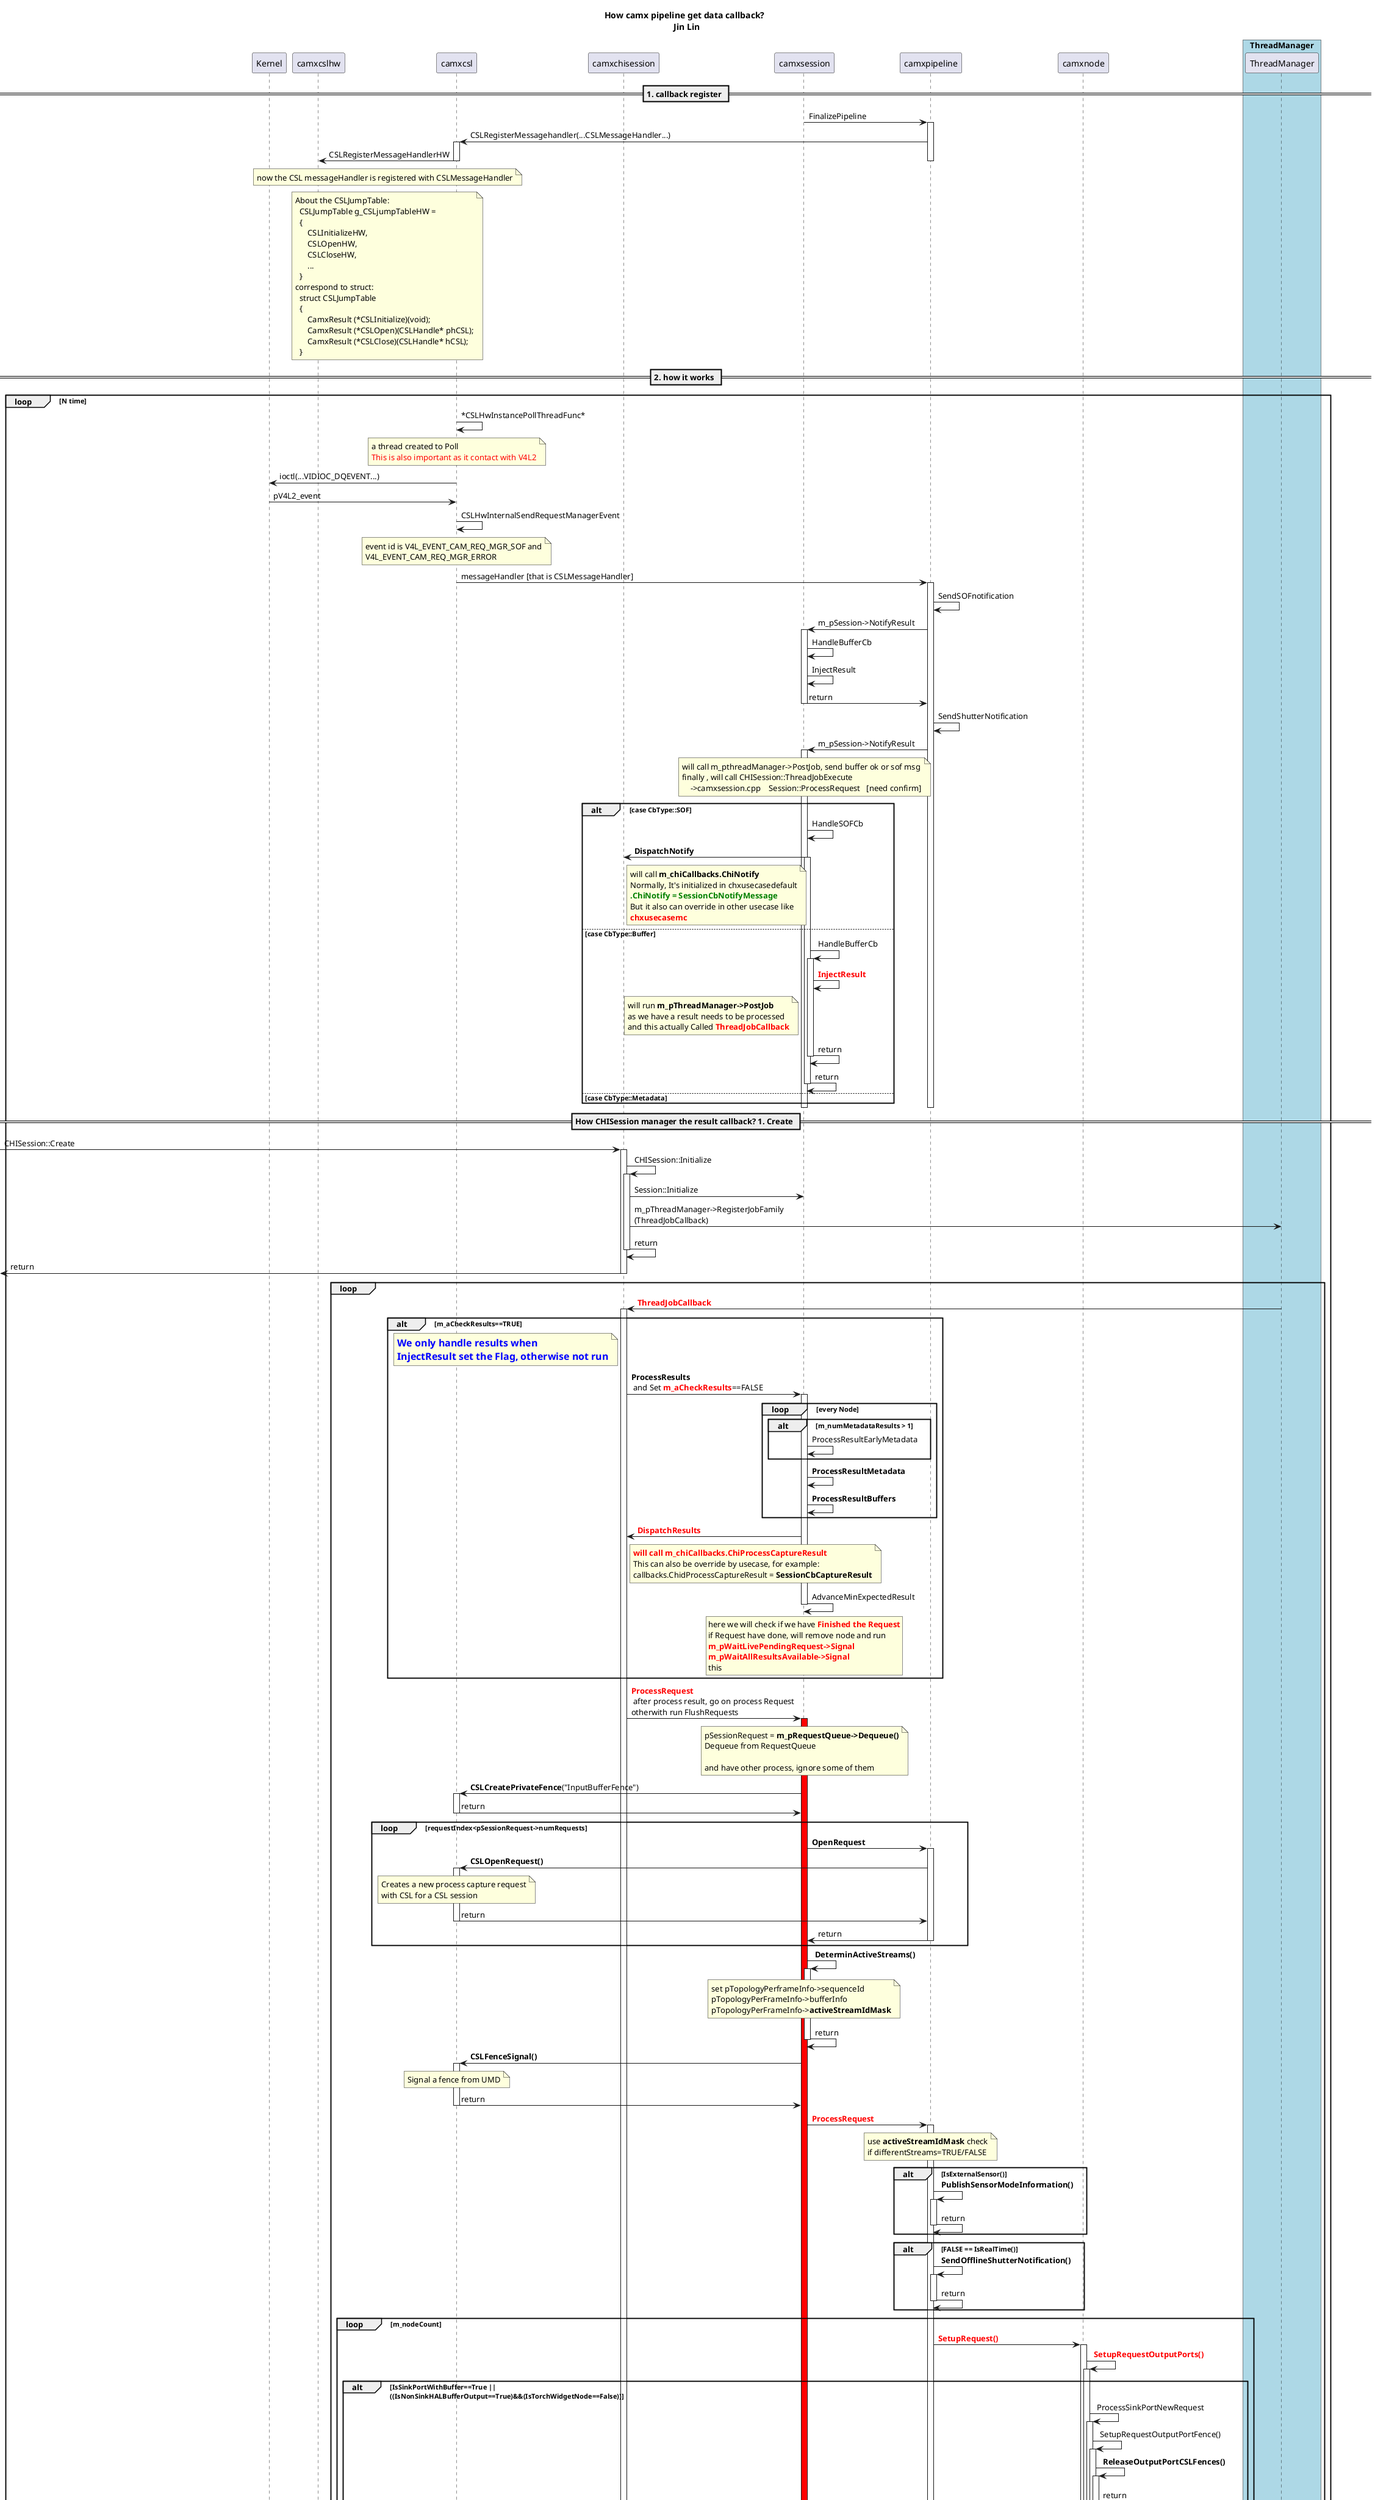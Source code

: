@startuml
title How camx pipeline get data callback? \n Jin Lin
participant Kernel
participant camxcslhw
participant camxcsl

participant camxchisession
participant camxsession
participant camxpipeline
participant camxnode


box "ThreadManager" #LightBlue
participant ThreadManager
end box

== 1. callback register ==
camxsession->camxpipeline: FinalizePipeline
activate camxpipeline
  camxpipeline->camxcsl: CSLRegisterMessagehandler(...CSLMessageHandler...)
  activate camxcsl
    camxcsl->camxcslhw: CSLRegisterMessageHandlerHW
    note over camxcslhw,camxcsl
      now the CSL messageHandler is registered with CSLMessageHandler
    end note
  deactivate camxcsl
deactivate camxpipeline

note over camxcslhw, camxcsl
  About the CSLJumpTable:
    CSLJumpTable g_CSLjumpTableHW =
    {
        CSLInitializeHW,
        CSLOpenHW,
        CSLCloseHW,
        ...
    }
  correspond to struct:
    struct CSLJumpTable
    {
        CamxResult (*CSLInitialize)(void);
        CamxResult (*CSLOpen)(CSLHandle* phCSL);
        CamxResult (*CSLClose)(CSLHandle* hCSL);
    }
end note



==2. how it works ==
loop N time
  camxcsl->camxcsl: *CSLHwInstancePollThreadFunc*
  note over camxcsl
    a thread created to Poll
    <color:red>This is also important as it contact with V4L2</color>
  end note
  camxcsl->Kernel: ioctl(...VIDIOC_DQEVENT...)
  Kernel->camxcsl: pV4L2_event
  camxcsl->camxcsl: CSLHwInternalSendRequestManagerEvent
  note over camxcsl
    event id is V4L_EVENT_CAM_REQ_MGR_SOF and
    V4L_EVENT_CAM_REQ_MGR_ERROR
  end note
  camxcsl->camxpipeline: messageHandler [that is CSLMessageHandler]
  activate camxpipeline
    camxpipeline->camxpipeline:SendSOFnotification
    camxpipeline->camxsession: m_pSession->NotifyResult
      activate camxsession
        camxsession->camxsession: HandleBufferCb
        camxsession->camxsession: InjectResult
        camxsession->camxpipeline: return
      deactivate camxsession
    camxpipeline->camxpipeline:SendShutterNotification
    camxpipeline->camxsession: m_pSession->NotifyResult
    note over camxsession
      will call m_pthreadManager->PostJob, send buffer ok or sof msg
      finally , will call CHISession::ThreadJobExecute
          ->camxsession.cpp    Session::ProcessRequest   [need confirm]
    end note
    activate camxsession
      alt case CbType::SOF
        camxsession->camxsession: HandleSOFCb

        camxsession->camxchisession: **DispatchNotify**
        note right camxchisession
          will call **m_chiCallbacks.ChiNotify**
          Normally, It's initialized in chxusecasedefault
          <color:green>**.ChiNotify = SessionCbNotifyMessage**
          But it also can override in other usecase like
          <color:red>**chxusecasemc**
        end note

      else case CbType::Buffer
        activate camxsession
          camxsession->camxsession: HandleBufferCb
          activate camxsession
            camxsession->camxsession: <color:red>**InjectResult**</color>
            note left camxsession
              will run **m_pThreadManager->PostJob**
              as we have a result needs to be processed
              and this actually Called <color:red>**ThreadJobCallback**
            end note
          camxsession->camxsession: return
          deactivate camxsession

        camxsession->camxsession: return
        deactivate camxsession
      else case CbType::Metadata
      end

    deactivate camxsession
  deactivate camxpipeline

==How CHISession manager the result callback? 1. Create ==
[->camxchisession: CHISession::Create
activate camxchisession
  camxchisession->camxchisession: CHISession::Initialize
  activate camxchisession
    camxchisession->camxsession: Session::Initialize
    camxchisession->ThreadManager: m_pThreadManager->RegisterJobFamily \n(ThreadJobCallback)

  camxchisession->camxchisession: return
  deactivate camxchisession

[<-camxchisession: return
deactivate camxchisession

loop 
ThreadManager->camxchisession: <color:red>**ThreadJobCallback**
activate camxchisession
  alt m_aCheckResults==TRUE
    note left camxchisession
      <color:blue><size:16>**We only handle results when**</size></color>
      <color:blue><size:16>**InjectResult set the Flag, otherwise not run**</size></color>
    end note
    camxchisession->camxsession: **ProcessResults**\n and Set <color:red>**m_aCheckResults**</color>==FALSE
    activate camxsession
    loop every Node
      alt **m_numMetadataResults > 1**
        camxsession->camxsession: ProcessResultEarlyMetadata
      end
      camxsession->camxsession: **ProcessResultMetadata**
      camxsession->camxsession: **ProcessResultBuffers**
      
    end loop
    camxsession->camxchisession: <color:red>**DispatchResults**
    note right camxchisession
      <color:red>**will call m_chiCallbacks.ChiProcessCaptureResult**
      This can also be override by usecase, for example:
      callbacks.ChidProcessCaptureResult = **SessionCbCaptureResult**
    end note
    camxsession->camxsession: AdvanceMinExpectedResult
    rnote over camxsession
      here we will check if we have <color:red>**Finished the Request**</color>
      if Request have done, will remove node and run
      <color:red>**m_pWaitLivePendingRequest->Signal**</color>
      <color:red>**m_pWaitAllResultsAvailable->Signal**</color>
      this 
    end rnote
    deactivate camxsession
  end
  camxchisession->camxsession: <color:red>**ProcessRequest**</color>\n after process result, go on process Request\notherwith run FlushRequests
  activate camxsession #red
    note over camxsession
      pSessionRequest = **m_pRequestQueue->Dequeue()**
      Dequeue from RequestQueue

      and have other process, ignore some of them
    end note
    camxsession->camxcsl: **CSLCreatePrivateFence**("InputBufferFence")
    activate camxcsl
    camxcsl->camxsession: return
    deactivate camxcsl

    loop requestIndex<pSessionRequest->numRequests
      camxsession->camxpipeline: **OpenRequest**
      activate camxpipeline
        camxpipeline->camxcsl: **CSLOpenRequest()**
        activate camxcsl
          note over camxcsl
            Creates a new process capture request
            with CSL for a CSL session
          end note
        camxcsl->camxpipeline: return
        deactivate camxcsl

      camxpipeline->camxsession: return
      deactivate camxpipeline
    end

    camxsession->camxsession: **DeterminActiveStreams()**
    activate camxsession
      note over camxsession
        set pTopologyPerframeInfo->sequenceId
        pTopologyPerFrameInfo->bufferInfo
        pTopologyPerFrameInfo->**activeStreamIdMask**
      end note
    camxsession->camxsession: return
    deactivate camxsession

    camxsession->camxcsl: **CSLFenceSignal()**
    activate camxcsl
      note over camxcsl
        Signal a fence from UMD
      end note
    camxcsl->camxsession: return
    deactivate camxcsl

    camxsession->camxpipeline: <color:red>**ProcessRequest**
    activate camxpipeline
        note over camxpipeline
          use **activeStreamIdMask** check
          if differentStreams=TRUE/FALSE
        end note
        alt IsExternalSensor()
          camxpipeline->camxpipeline: **PublishSensorModeInformation()**
          activate camxpipeline
          camxpipeline->camxpipeline: return
          deactivate camxpipeline
        end

        alt **FALSE == IsRealTime()**
          camxpipeline->camxpipeline: **SendOfflineShutterNotification()**
          activate camxpipeline
          camxpipeline->camxpipeline: return
          deactivate camxpipeline
        end

        loop m_nodeCount
          camxpipeline->camxnode: <color:red>**SetupRequest()**
          activate camxnode
            camxnode->camxnode: <color:red>**SetupRequestOutputPorts()**
            activate camxnode
              alt IsSinkPortWithBuffer==True ||\n((IsNonSinkHALBufferOutput==True)&&(IsTorchWidgetNode==False))
                camxnode->camxnode: ProcessSinkPortNewRequest
                activate camxnode
                  camxnode->camxnode: SetupRequestOutputPortFence()
                  activate camxnode
                    camxnode->camxnode: **ReleaseOutputPortCSLFences()**
                    activate camxnode
                    camxnode->camxnode: return
                    deactivate camxnode

                    camxnode->camxcsl: **CSLCreatePrivateFence()**
                    activate camxnode
                    camxcsl->camxnode: return
                    deactivate camxnode

                    camxnode->camxcsl: **CSLFenceAsycWait(hNewFence, **\n**Node::CSLFenceCallback)**
                    activate camxnode
                     note over camxcsl
                       Register a callback to CSL when a fence is signaled
                       and async wait
                       for every node, will have this process
                     end note
                    camxcsl->camxnode: return
                    deactivate camxnode

                    note over camxcsl
                        For every node, we can get fence and setup CSLFences
                        but for a HW node like jpeg, what happen?
                    end note

                  camxnode->camxnode: return
                  deactivate camxnode
                camxnode->camxnode: return
                deactivate camxnode
              end
            camxnode->camxnode: return
            deactivate camxnode

            camxnode->camxnode: <color:red>**SetupRequestInputPorts()**
            activate camxnode
              note over camxnode
              **Actually, will finally call **
              **pImageBuffer->Import()**
              <color:red>CSLMapNativeBuffer()</color>
              <color:red> what the useage of ImageBuffer??</color>
              <color:red> And Why we Map Buffer Here?</color>
              end note
            camxnode->camxnode: return
            deactivate camxnode


          camxnode->camxpipeline: return
          deactivate camxnode
        end
    camxpipeline->camxsession: return
    deactivate camxpipeline


  
  note over camxsession
    finally, will **m_pRequestQueue->Release(pSessionRequest)**
    then the requestQueue can enqueue a new one
  end note
  camxsession->camxchisession: return
  deactivate camxsession

deactivate camxchisession
end

  note left Kernel
    need to check:

    in camxchisession.cp CHISession::Initialize
      m_pThreadManager->RegisterJobFamily(ThreadJobCallback)

    in chxusecasemc.cpp  initialize
    will override the 
        callbacks.ChiNotify  =  SessionCbNotifyMessage
        callbacks.ChiProcessCaptureResult  =  SessionCbCaptureResult
  end note
end loop
== All Fence Callback will enter here ==
[o->camxnode: Node::**CSLFenceCallback**()
activate camxnode
  camxnode->ThreadManager: **PostJob()**
  activate ThreadManager
    note over ThreadManager
      This will call
      <color:red>**Session::NodeThreadJobFamilySessionCb**
    end note
  ThreadManager->camxnode: return
  deactivate ThreadManager
[o<-camxnode: return
deactivate camxnode
... ...
note left camxsession
  <color:red><size:16>**1. when the Job registered? **</size></color>
  <color:blue><size:15>**  It Rigistered in camxsession FinilizePipeline**</size></color>
  <color:blue><size:15>**  And the callback is NodeThreadJobFamilySessionCb**</size></color>
  <color:red><size:16>**2. How the handle passed to node?**</size></color>
  <color:blue><size:15>**  In camxnode, will got the m_hThreadJobFamilyHandle**</size></color>
  <color:blue><size:15>**  This is what creat in camxsession**</size></color>
  <color:red><size:16>**3. When it Called?(PostJob)**</size></color>
  <color:blue><size:15>**  In CSLFenceCallback**</size></color>
  
end note
ThreadManager->camxsession: **NodeThreadJobFamilySessionCb**
activate camxsession
  camxsession->camxnode: **NodeThreadJobFamilyCb()**
  activate camxnode
    camxnode->camxnode: **ProcessFenceCallback**
    activate camxnode
      note over camxnode
        1. fenceAction = **FenceDropActionReturnType::ACTION_NONE**
        2. run **ContingencyInducer::CheckFenceDropNeeded()**, if return ACTION_DROP
           will directly <color:red>return</color>
           if return ACTION_ERROR, **fenceResult** = **CSLFenceResultFailed**
      end note

      alt TRUE==CamxAutomicCompareExchangedU(isFenceSignaled, 0, 1)
        note over camxnode
          m_perRequestInfo[requestIdIndex].**numUnsignaledFences--**;
        end note

        camxnode->camxpipeline: **RemoveRequestFence()**
        activate camxpipeline
          note over camxpipeline
            remove the Fence Node From the LightWeightDoublyLinkedList
          end note
        camxpipeline->camxnode: return
        deactivate camxpipeline

        camxnode->camxnode: **ProcessingNodeFenceCallback()**
        activate camxnode
          note over camxnode
            This Function is virtual, currently not used
          end note
        camxnode->camxnode: return
        deactivate camxnode

        camxnode->camxnode: **WatermarkImage()**
        activate camxnode
        camxnode->camxnode: return
        deactivate camxnode

        alt **numUnsignaledFences** == 0
          camxnode->camxnode: **ProcessRequestIdDone()**
          activate camxnode
            note over camxnode
              1. **RecycleRetiredCmdBuffers()**
              2. **NotifyOutputConsumed()**
              3. **CSLReleaseFence()**
            end note

            camxnode->camxpipeline: **NotifyNodeRequestIdDone()**
            activate camxpipeline
              camxpipeline->camxsession: **NotifyProcessingDone()**
              activate camxsession
                alt **IsDoneProcessing() == TRUE**
                  note over camxsession
                    **m_pWaitAllResultsAvailable->Signal();**
                  end note
                end
              camxsession->camxpipeline: return
              deactivate camxsession
            camxnode<-camxpipeline: return
            deactivate camxpipeline
          camxnode->camxnode: return
          deactivate camxnode
        end

        loop batchIndex < numBatchedFrames
          camxnode->camxnode: **ReleaseOutputPortImageBufferReference()**
          activate camxnode
          camxnode->camxnode: return
          deactivate camxnode
        end loop

        note over camxnode
          will run:
          1. **ReleaseBufferManagerCompositeImageReference()**
          2. **NonSinkPortFenceSignaled()** or **NonSinkPortFenceSignaled**
             2.1, in **NonSinkPortFenceSignaled** 之类的函数中，会调用DRQ, 检查相应的dependency是否满足
                  m_pDeferredRequestQueue->FenceSignaledCallback(phFence, requestId);
                  <color:red>**Very Important **</color>
          3. **SinkPortFenceErrorSignaled()**  or **SinkPOrtFenceSignaled**
          4. if **numUnsignaledFences == 0** will run
             - **ProcessPartialMetadataDone()**
             - **ProcessMetadataDone()**
             - **ProcessRequestIdDone()**
        end note
      end

    camxnode->camxnode: **return**
    deactivate camxnode
  camxnode->camxsession: return
  deactivate camxnode

camxsession->ThreadManager: return
deactivate camxsession

... ...
== **How Lets do a Reset happen?** ==
[->camxsession: ProcessCaptureRequest
activate camxsession
  loop While(m_livePendingRequests >= m_maxLivePendingRequests)
  end loop
[<-camxsession: return
deactivate camxsession

... ...
== **Other Question** ==
@enduml

